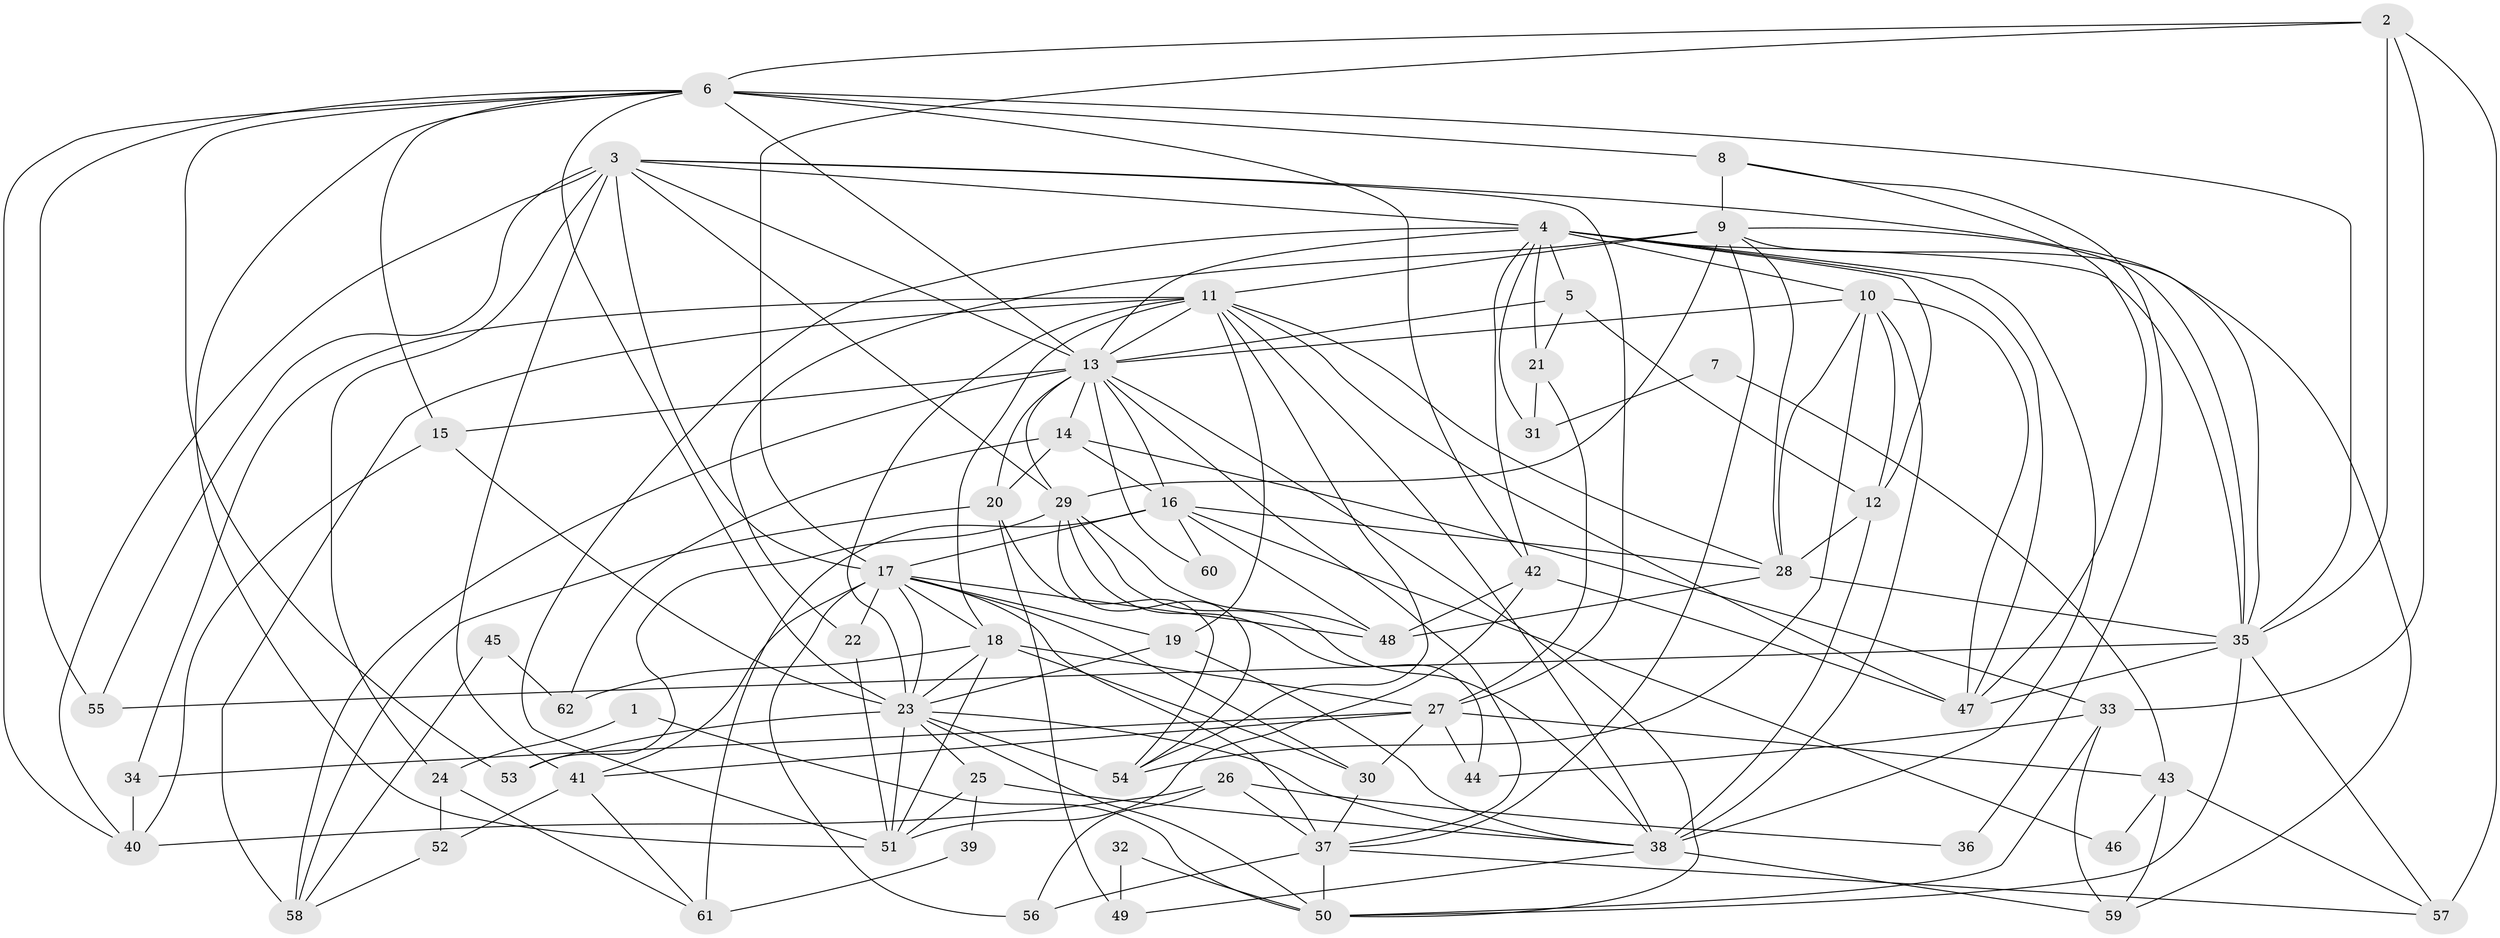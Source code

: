// original degree distribution, {2: 0.12096774193548387, 3: 0.2661290322580645, 4: 0.28225806451612906, 6: 0.08064516129032258, 5: 0.20967741935483872, 7: 0.024193548387096774, 8: 0.016129032258064516}
// Generated by graph-tools (version 1.1) at 2025/35/03/09/25 02:35:54]
// undirected, 62 vertices, 169 edges
graph export_dot {
graph [start="1"]
  node [color=gray90,style=filled];
  1;
  2;
  3;
  4;
  5;
  6;
  7;
  8;
  9;
  10;
  11;
  12;
  13;
  14;
  15;
  16;
  17;
  18;
  19;
  20;
  21;
  22;
  23;
  24;
  25;
  26;
  27;
  28;
  29;
  30;
  31;
  32;
  33;
  34;
  35;
  36;
  37;
  38;
  39;
  40;
  41;
  42;
  43;
  44;
  45;
  46;
  47;
  48;
  49;
  50;
  51;
  52;
  53;
  54;
  55;
  56;
  57;
  58;
  59;
  60;
  61;
  62;
  1 -- 24 [weight=1.0];
  1 -- 50 [weight=1.0];
  2 -- 6 [weight=1.0];
  2 -- 17 [weight=1.0];
  2 -- 33 [weight=1.0];
  2 -- 35 [weight=1.0];
  2 -- 57 [weight=1.0];
  3 -- 4 [weight=1.0];
  3 -- 13 [weight=1.0];
  3 -- 17 [weight=1.0];
  3 -- 24 [weight=2.0];
  3 -- 27 [weight=1.0];
  3 -- 29 [weight=1.0];
  3 -- 35 [weight=1.0];
  3 -- 40 [weight=1.0];
  3 -- 41 [weight=1.0];
  3 -- 55 [weight=1.0];
  4 -- 5 [weight=1.0];
  4 -- 10 [weight=2.0];
  4 -- 12 [weight=1.0];
  4 -- 13 [weight=2.0];
  4 -- 21 [weight=1.0];
  4 -- 31 [weight=1.0];
  4 -- 35 [weight=1.0];
  4 -- 38 [weight=1.0];
  4 -- 42 [weight=1.0];
  4 -- 47 [weight=1.0];
  4 -- 51 [weight=1.0];
  5 -- 12 [weight=1.0];
  5 -- 13 [weight=1.0];
  5 -- 21 [weight=1.0];
  6 -- 8 [weight=2.0];
  6 -- 13 [weight=2.0];
  6 -- 15 [weight=2.0];
  6 -- 23 [weight=1.0];
  6 -- 35 [weight=2.0];
  6 -- 40 [weight=1.0];
  6 -- 42 [weight=1.0];
  6 -- 51 [weight=1.0];
  6 -- 53 [weight=1.0];
  6 -- 55 [weight=1.0];
  7 -- 31 [weight=1.0];
  7 -- 43 [weight=1.0];
  8 -- 9 [weight=1.0];
  8 -- 36 [weight=1.0];
  8 -- 47 [weight=1.0];
  9 -- 11 [weight=1.0];
  9 -- 22 [weight=1.0];
  9 -- 28 [weight=1.0];
  9 -- 29 [weight=2.0];
  9 -- 35 [weight=1.0];
  9 -- 37 [weight=1.0];
  9 -- 59 [weight=1.0];
  10 -- 12 [weight=1.0];
  10 -- 13 [weight=1.0];
  10 -- 28 [weight=1.0];
  10 -- 38 [weight=1.0];
  10 -- 47 [weight=1.0];
  10 -- 54 [weight=1.0];
  11 -- 13 [weight=1.0];
  11 -- 18 [weight=2.0];
  11 -- 19 [weight=1.0];
  11 -- 23 [weight=1.0];
  11 -- 28 [weight=1.0];
  11 -- 34 [weight=1.0];
  11 -- 38 [weight=1.0];
  11 -- 47 [weight=1.0];
  11 -- 54 [weight=1.0];
  11 -- 58 [weight=1.0];
  12 -- 28 [weight=1.0];
  12 -- 38 [weight=2.0];
  13 -- 14 [weight=1.0];
  13 -- 15 [weight=1.0];
  13 -- 16 [weight=1.0];
  13 -- 20 [weight=1.0];
  13 -- 29 [weight=2.0];
  13 -- 37 [weight=1.0];
  13 -- 50 [weight=1.0];
  13 -- 58 [weight=1.0];
  13 -- 60 [weight=1.0];
  14 -- 16 [weight=1.0];
  14 -- 20 [weight=2.0];
  14 -- 33 [weight=1.0];
  14 -- 62 [weight=1.0];
  15 -- 23 [weight=1.0];
  15 -- 40 [weight=1.0];
  16 -- 17 [weight=1.0];
  16 -- 28 [weight=2.0];
  16 -- 46 [weight=2.0];
  16 -- 48 [weight=1.0];
  16 -- 60 [weight=1.0];
  16 -- 61 [weight=1.0];
  17 -- 18 [weight=1.0];
  17 -- 19 [weight=1.0];
  17 -- 22 [weight=1.0];
  17 -- 23 [weight=1.0];
  17 -- 30 [weight=1.0];
  17 -- 37 [weight=2.0];
  17 -- 41 [weight=1.0];
  17 -- 48 [weight=1.0];
  17 -- 56 [weight=1.0];
  18 -- 23 [weight=1.0];
  18 -- 27 [weight=1.0];
  18 -- 30 [weight=1.0];
  18 -- 51 [weight=1.0];
  18 -- 62 [weight=1.0];
  19 -- 23 [weight=1.0];
  19 -- 38 [weight=1.0];
  20 -- 49 [weight=1.0];
  20 -- 54 [weight=1.0];
  20 -- 58 [weight=1.0];
  21 -- 27 [weight=2.0];
  21 -- 31 [weight=1.0];
  22 -- 51 [weight=1.0];
  23 -- 25 [weight=1.0];
  23 -- 38 [weight=1.0];
  23 -- 50 [weight=1.0];
  23 -- 51 [weight=1.0];
  23 -- 53 [weight=1.0];
  23 -- 54 [weight=1.0];
  24 -- 52 [weight=1.0];
  24 -- 61 [weight=1.0];
  25 -- 38 [weight=1.0];
  25 -- 39 [weight=1.0];
  25 -- 51 [weight=1.0];
  26 -- 36 [weight=1.0];
  26 -- 37 [weight=1.0];
  26 -- 40 [weight=1.0];
  26 -- 56 [weight=1.0];
  27 -- 30 [weight=1.0];
  27 -- 34 [weight=1.0];
  27 -- 41 [weight=1.0];
  27 -- 43 [weight=1.0];
  27 -- 44 [weight=1.0];
  28 -- 35 [weight=1.0];
  28 -- 48 [weight=1.0];
  29 -- 38 [weight=1.0];
  29 -- 44 [weight=1.0];
  29 -- 48 [weight=1.0];
  29 -- 53 [weight=1.0];
  29 -- 54 [weight=1.0];
  30 -- 37 [weight=1.0];
  32 -- 49 [weight=1.0];
  32 -- 50 [weight=1.0];
  33 -- 44 [weight=1.0];
  33 -- 50 [weight=1.0];
  33 -- 59 [weight=1.0];
  34 -- 40 [weight=1.0];
  35 -- 47 [weight=1.0];
  35 -- 50 [weight=1.0];
  35 -- 55 [weight=1.0];
  35 -- 57 [weight=1.0];
  37 -- 50 [weight=1.0];
  37 -- 56 [weight=1.0];
  37 -- 57 [weight=1.0];
  38 -- 49 [weight=1.0];
  38 -- 59 [weight=1.0];
  39 -- 61 [weight=1.0];
  41 -- 52 [weight=1.0];
  41 -- 61 [weight=1.0];
  42 -- 47 [weight=1.0];
  42 -- 48 [weight=1.0];
  42 -- 51 [weight=1.0];
  43 -- 46 [weight=1.0];
  43 -- 57 [weight=1.0];
  43 -- 59 [weight=1.0];
  45 -- 58 [weight=1.0];
  45 -- 62 [weight=1.0];
  52 -- 58 [weight=1.0];
}
